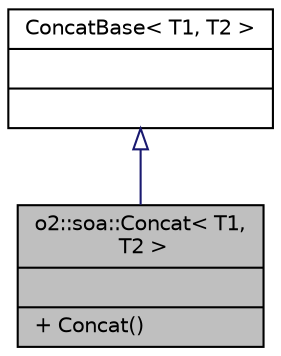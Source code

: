 digraph "o2::soa::Concat&lt; T1, T2 &gt;"
{
 // INTERACTIVE_SVG=YES
  bgcolor="transparent";
  edge [fontname="Helvetica",fontsize="10",labelfontname="Helvetica",labelfontsize="10"];
  node [fontname="Helvetica",fontsize="10",shape=record];
  Node1 [label="{o2::soa::Concat\< T1,\l T2 \>\n||+ Concat()\l}",height=0.2,width=0.4,color="black", fillcolor="grey75", style="filled", fontcolor="black"];
  Node2 -> Node1 [dir="back",color="midnightblue",fontsize="10",style="solid",arrowtail="onormal",fontname="Helvetica"];
  Node2 [label="{ConcatBase\< T1, T2 \>\n||}",height=0.2,width=0.4,color="black",URL="$d5/d7a/classConcatBase.html"];
}
